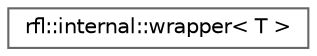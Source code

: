 digraph "类继承关系图"
{
 // LATEX_PDF_SIZE
  bgcolor="transparent";
  edge [fontname=Helvetica,fontsize=10,labelfontname=Helvetica,labelfontsize=10];
  node [fontname=Helvetica,fontsize=10,shape=box,height=0.2,width=0.4];
  rankdir="LR";
  Node0 [id="Node000000",label="rfl::internal::wrapper\< T \>",height=0.2,width=0.4,color="grey40", fillcolor="white", style="filled",URL="$structrfl_1_1internal_1_1wrapper.html",tooltip=" "];
}
